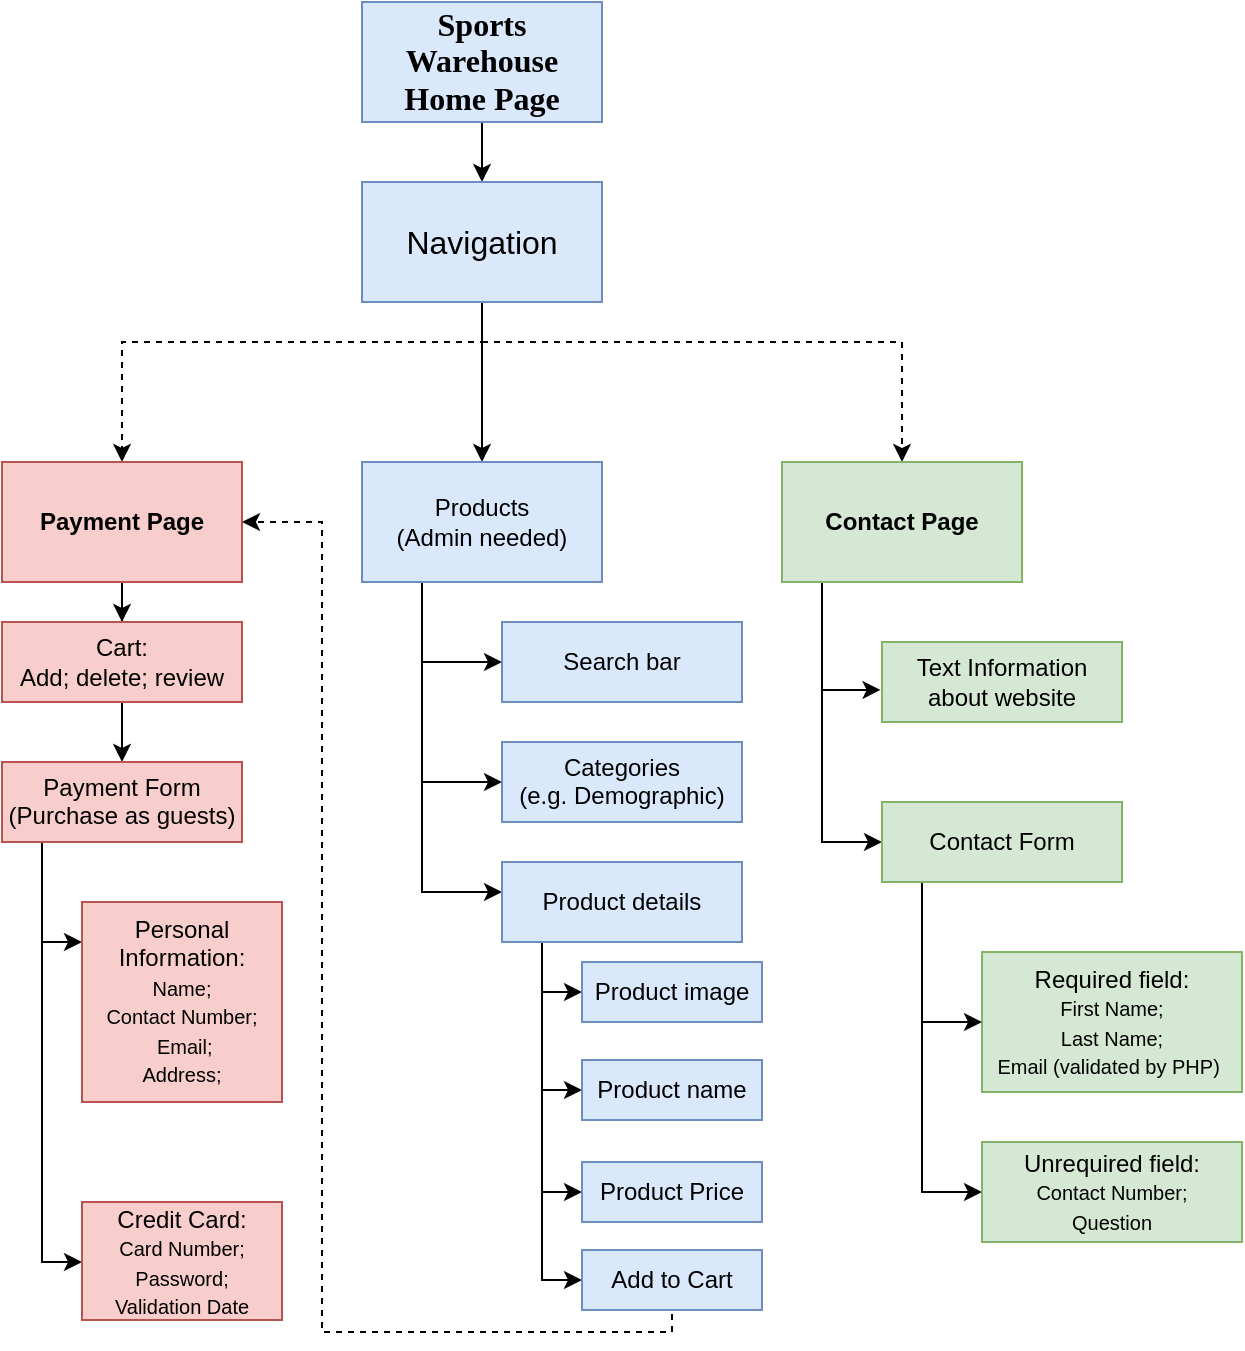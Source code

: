 <mxfile version="14.4.9" type="device"><diagram id="4R4X7W_NUar3DT08mBTv" name="Page-1"><mxGraphModel dx="544" dy="310" grid="1" gridSize="10" guides="1" tooltips="1" connect="1" arrows="1" fold="1" page="1" pageScale="1" pageWidth="850" pageHeight="1100" math="0" shadow="0"><root><mxCell id="0"/><mxCell id="1" parent="0"/><mxCell id="5uX7skYF0Iftx5qYQ91T-3" value="" style="edgeStyle=orthogonalEdgeStyle;rounded=0;orthogonalLoop=1;jettySize=auto;html=1;" edge="1" parent="1" source="5uX7skYF0Iftx5qYQ91T-1" target="5uX7skYF0Iftx5qYQ91T-2"><mxGeometry relative="1" as="geometry"/></mxCell><mxCell id="5uX7skYF0Iftx5qYQ91T-1" value="&lt;span lang=&quot;EN-AU&quot; style=&quot;font-size: 12.0pt ; line-height: 115% ; font-family: &amp;#34;calibri&amp;#34; , &amp;#34;sans-serif&amp;#34;&quot;&gt;&lt;b&gt;Sports&lt;br&gt;Warehouse&lt;br&gt;Home Page&lt;/b&gt;&lt;br&gt;&lt;/span&gt;" style="rounded=0;whiteSpace=wrap;html=1;fillColor=#dae8fc;strokeColor=#6c8ebf;" vertex="1" parent="1"><mxGeometry x="290" y="40" width="120" height="60" as="geometry"/></mxCell><mxCell id="5uX7skYF0Iftx5qYQ91T-5" value="" style="edgeStyle=orthogonalEdgeStyle;rounded=0;orthogonalLoop=1;jettySize=auto;html=1;" edge="1" parent="1" source="5uX7skYF0Iftx5qYQ91T-2" target="5uX7skYF0Iftx5qYQ91T-4"><mxGeometry relative="1" as="geometry"/></mxCell><mxCell id="5uX7skYF0Iftx5qYQ91T-7" value="" style="edgeStyle=orthogonalEdgeStyle;rounded=0;orthogonalLoop=1;jettySize=auto;html=1;dashed=1;" edge="1" parent="1" target="5uX7skYF0Iftx5qYQ91T-6"><mxGeometry relative="1" as="geometry"><mxPoint x="350" y="210" as="sourcePoint"/><Array as="points"><mxPoint x="350" y="210"/><mxPoint x="560" y="210"/></Array></mxGeometry></mxCell><mxCell id="5uX7skYF0Iftx5qYQ91T-9" value="" style="edgeStyle=orthogonalEdgeStyle;rounded=0;orthogonalLoop=1;jettySize=auto;html=1;dashed=1;" edge="1" parent="1" source="5uX7skYF0Iftx5qYQ91T-2" target="5uX7skYF0Iftx5qYQ91T-8"><mxGeometry relative="1" as="geometry"><Array as="points"><mxPoint x="350" y="210"/><mxPoint x="170" y="210"/></Array></mxGeometry></mxCell><mxCell id="5uX7skYF0Iftx5qYQ91T-2" value="&lt;font face=&quot;calibri, sans-serif&quot;&gt;&lt;span style=&quot;font-size: 16px&quot;&gt;Navigation&lt;/span&gt;&lt;/font&gt;" style="rounded=0;whiteSpace=wrap;html=1;fillColor=#dae8fc;strokeColor=#6c8ebf;" vertex="1" parent="1"><mxGeometry x="290" y="130" width="120" height="60" as="geometry"/></mxCell><mxCell id="5uX7skYF0Iftx5qYQ91T-12" value="" style="edgeStyle=orthogonalEdgeStyle;rounded=0;orthogonalLoop=1;jettySize=auto;html=1;entryX=0;entryY=0.5;entryDx=0;entryDy=0;" edge="1" parent="1" source="5uX7skYF0Iftx5qYQ91T-4" target="5uX7skYF0Iftx5qYQ91T-11"><mxGeometry relative="1" as="geometry"><Array as="points"><mxPoint x="320" y="430"/></Array></mxGeometry></mxCell><mxCell id="5uX7skYF0Iftx5qYQ91T-27" value="" style="edgeStyle=orthogonalEdgeStyle;rounded=0;orthogonalLoop=1;jettySize=auto;html=1;" edge="1" parent="1" source="5uX7skYF0Iftx5qYQ91T-4" target="5uX7skYF0Iftx5qYQ91T-26"><mxGeometry relative="1" as="geometry"><Array as="points"><mxPoint x="320" y="370"/></Array></mxGeometry></mxCell><mxCell id="5uX7skYF0Iftx5qYQ91T-4" value="Products&lt;br&gt;(Admin needed)" style="whiteSpace=wrap;html=1;rounded=0;fillColor=#dae8fc;strokeColor=#6c8ebf;" vertex="1" parent="1"><mxGeometry x="290" y="270" width="120" height="60" as="geometry"/></mxCell><mxCell id="5uX7skYF0Iftx5qYQ91T-34" value="" style="edgeStyle=orthogonalEdgeStyle;rounded=0;orthogonalLoop=1;jettySize=auto;html=1;" edge="1" parent="1" source="5uX7skYF0Iftx5qYQ91T-6" target="5uX7skYF0Iftx5qYQ91T-33"><mxGeometry relative="1" as="geometry"><Array as="points"><mxPoint x="520" y="460"/></Array></mxGeometry></mxCell><mxCell id="5uX7skYF0Iftx5qYQ91T-36" value="" style="edgeStyle=orthogonalEdgeStyle;rounded=0;orthogonalLoop=1;jettySize=auto;html=1;entryX=-0.006;entryY=0.599;entryDx=0;entryDy=0;entryPerimeter=0;" edge="1" parent="1" source="5uX7skYF0Iftx5qYQ91T-6" target="5uX7skYF0Iftx5qYQ91T-35"><mxGeometry relative="1" as="geometry"><Array as="points"><mxPoint x="520" y="384"/></Array></mxGeometry></mxCell><mxCell id="5uX7skYF0Iftx5qYQ91T-6" value="&lt;b&gt;Contact Page&lt;/b&gt;" style="whiteSpace=wrap;html=1;rounded=0;fillColor=#d5e8d4;strokeColor=#82b366;" vertex="1" parent="1"><mxGeometry x="500" y="270" width="120" height="60" as="geometry"/></mxCell><mxCell id="5uX7skYF0Iftx5qYQ91T-40" value="" style="edgeStyle=orthogonalEdgeStyle;rounded=0;orthogonalLoop=1;jettySize=auto;html=1;entryX=0.5;entryY=0;entryDx=0;entryDy=0;" edge="1" parent="1" source="5uX7skYF0Iftx5qYQ91T-8" target="5uX7skYF0Iftx5qYQ91T-38"><mxGeometry relative="1" as="geometry"/></mxCell><mxCell id="5uX7skYF0Iftx5qYQ91T-8" value="&lt;b&gt;Payment Page&lt;/b&gt;" style="whiteSpace=wrap;html=1;rounded=0;fillColor=#f8cecc;strokeColor=#b85450;" vertex="1" parent="1"><mxGeometry x="110" y="270" width="120" height="60" as="geometry"/></mxCell><mxCell id="5uX7skYF0Iftx5qYQ91T-14" value="" style="edgeStyle=orthogonalEdgeStyle;rounded=0;orthogonalLoop=1;jettySize=auto;html=1;" edge="1" parent="1" target="5uX7skYF0Iftx5qYQ91T-13"><mxGeometry relative="1" as="geometry"><mxPoint x="320" y="390" as="sourcePoint"/><Array as="points"><mxPoint x="320" y="390"/><mxPoint x="320" y="485"/></Array></mxGeometry></mxCell><mxCell id="5uX7skYF0Iftx5qYQ91T-11" value="Categories&lt;br&gt;(e.g.&amp;nbsp;&lt;span lang=&quot;EN-AU&quot; style=&quot;line-height: 115%&quot;&gt;&lt;font style=&quot;font-size: 12px&quot;&gt;Demographic)&lt;/font&gt;&lt;/span&gt;" style="whiteSpace=wrap;html=1;rounded=0;strokeColor=#6c8ebf;fillColor=#dae8fc;" vertex="1" parent="1"><mxGeometry x="360" y="410" width="120" height="40" as="geometry"/></mxCell><mxCell id="5uX7skYF0Iftx5qYQ91T-16" value="" style="edgeStyle=orthogonalEdgeStyle;rounded=0;orthogonalLoop=1;jettySize=auto;html=1;entryX=0;entryY=0.5;entryDx=0;entryDy=0;" edge="1" parent="1" source="5uX7skYF0Iftx5qYQ91T-13" target="5uX7skYF0Iftx5qYQ91T-15"><mxGeometry relative="1" as="geometry"><Array as="points"><mxPoint x="380" y="584"/></Array></mxGeometry></mxCell><mxCell id="5uX7skYF0Iftx5qYQ91T-50" value="" style="edgeStyle=orthogonalEdgeStyle;rounded=0;orthogonalLoop=1;jettySize=auto;html=1;" edge="1" parent="1" source="5uX7skYF0Iftx5qYQ91T-13" target="5uX7skYF0Iftx5qYQ91T-49"><mxGeometry relative="1" as="geometry"><Array as="points"><mxPoint x="380" y="535"/></Array></mxGeometry></mxCell><mxCell id="5uX7skYF0Iftx5qYQ91T-13" value="Product details" style="whiteSpace=wrap;html=1;rounded=0;strokeColor=#6c8ebf;fillColor=#dae8fc;" vertex="1" parent="1"><mxGeometry x="360" y="470" width="120" height="40" as="geometry"/></mxCell><mxCell id="5uX7skYF0Iftx5qYQ91T-18" value="" style="edgeStyle=orthogonalEdgeStyle;rounded=0;orthogonalLoop=1;jettySize=auto;html=1;entryX=0;entryY=0.5;entryDx=0;entryDy=0;" edge="1" parent="1" target="5uX7skYF0Iftx5qYQ91T-17"><mxGeometry relative="1" as="geometry"><mxPoint x="380" y="570" as="sourcePoint"/><Array as="points"><mxPoint x="380" y="575"/><mxPoint x="380" y="625"/></Array></mxGeometry></mxCell><mxCell id="5uX7skYF0Iftx5qYQ91T-15" value="Product name" style="whiteSpace=wrap;html=1;rounded=0;strokeColor=#6c8ebf;fillColor=#dae8fc;" vertex="1" parent="1"><mxGeometry x="400" y="569" width="90" height="30" as="geometry"/></mxCell><mxCell id="5uX7skYF0Iftx5qYQ91T-20" value="" style="edgeStyle=orthogonalEdgeStyle;rounded=0;orthogonalLoop=1;jettySize=auto;html=1;" edge="1" parent="1" target="5uX7skYF0Iftx5qYQ91T-19"><mxGeometry relative="1" as="geometry"><mxPoint x="380" y="610" as="sourcePoint"/><Array as="points"><mxPoint x="380" y="679"/></Array></mxGeometry></mxCell><mxCell id="5uX7skYF0Iftx5qYQ91T-17" value="Product Price" style="whiteSpace=wrap;html=1;rounded=0;strokeColor=#6c8ebf;fillColor=#dae8fc;" vertex="1" parent="1"><mxGeometry x="400" y="620" width="90" height="30" as="geometry"/></mxCell><mxCell id="5uX7skYF0Iftx5qYQ91T-43" value="" style="edgeStyle=orthogonalEdgeStyle;rounded=0;orthogonalLoop=1;jettySize=auto;html=1;entryX=1;entryY=0.5;entryDx=0;entryDy=0;dashed=1;" edge="1" parent="1" target="5uX7skYF0Iftx5qYQ91T-8"><mxGeometry relative="1" as="geometry"><mxPoint x="445" y="690" as="sourcePoint"/><mxPoint x="260" y="300" as="targetPoint"/><Array as="points"><mxPoint x="445" y="705"/><mxPoint x="270" y="705"/><mxPoint x="270" y="300"/></Array></mxGeometry></mxCell><mxCell id="5uX7skYF0Iftx5qYQ91T-19" value="Add to Cart" style="whiteSpace=wrap;html=1;rounded=0;strokeColor=#6c8ebf;fillColor=#dae8fc;" vertex="1" parent="1"><mxGeometry x="400" y="664" width="90" height="30" as="geometry"/></mxCell><mxCell id="5uX7skYF0Iftx5qYQ91T-26" value="Search bar" style="whiteSpace=wrap;html=1;rounded=0;strokeColor=#6c8ebf;fillColor=#dae8fc;" vertex="1" parent="1"><mxGeometry x="360" y="350" width="120" height="40" as="geometry"/></mxCell><mxCell id="5uX7skYF0Iftx5qYQ91T-32" value="" style="edgeStyle=orthogonalEdgeStyle;rounded=0;orthogonalLoop=1;jettySize=auto;html=1;entryX=0;entryY=0.5;entryDx=0;entryDy=0;exitX=0.424;exitY=0.996;exitDx=0;exitDy=0;exitPerimeter=0;" edge="1" parent="1" source="5uX7skYF0Iftx5qYQ91T-33" target="5uX7skYF0Iftx5qYQ91T-31"><mxGeometry relative="1" as="geometry"><mxPoint x="560" y="390" as="sourcePoint"/><Array as="points"><mxPoint x="570" y="480"/><mxPoint x="570" y="635"/></Array></mxGeometry></mxCell><mxCell id="5uX7skYF0Iftx5qYQ91T-28" value="Required field:&lt;br&gt;&lt;font style=&quot;font-size: 10px&quot;&gt;First Name;&lt;br&gt;Last Name;&lt;br&gt;Email (validated by PHP)&lt;/font&gt;&amp;nbsp;" style="whiteSpace=wrap;html=1;rounded=0;strokeColor=#82b366;fillColor=#d5e8d4;" vertex="1" parent="1"><mxGeometry x="600" y="515" width="130" height="70" as="geometry"/></mxCell><mxCell id="5uX7skYF0Iftx5qYQ91T-30" style="edgeStyle=orthogonalEdgeStyle;rounded=0;orthogonalLoop=1;jettySize=auto;html=1;exitX=0.5;exitY=1;exitDx=0;exitDy=0;" edge="1" parent="1" source="5uX7skYF0Iftx5qYQ91T-28" target="5uX7skYF0Iftx5qYQ91T-28"><mxGeometry relative="1" as="geometry"/></mxCell><mxCell id="5uX7skYF0Iftx5qYQ91T-31" value="&lt;font&gt;&lt;font style=&quot;font-size: 12px&quot;&gt;Unrequired field:&lt;/font&gt;&lt;br&gt;&lt;span style=&quot;font-size: 10px&quot;&gt;Contact Number;&lt;/span&gt;&lt;br&gt;&lt;span style=&quot;font-size: 10px&quot;&gt;Question&lt;/span&gt;&lt;/font&gt;" style="whiteSpace=wrap;html=1;rounded=0;strokeColor=#82b366;fillColor=#d5e8d4;" vertex="1" parent="1"><mxGeometry x="600" y="610" width="130" height="50" as="geometry"/></mxCell><mxCell id="5uX7skYF0Iftx5qYQ91T-37" value="" style="edgeStyle=orthogonalEdgeStyle;rounded=0;orthogonalLoop=1;jettySize=auto;html=1;entryX=0;entryY=0.5;entryDx=0;entryDy=0;" edge="1" parent="1" source="5uX7skYF0Iftx5qYQ91T-33" target="5uX7skYF0Iftx5qYQ91T-28"><mxGeometry relative="1" as="geometry"><Array as="points"><mxPoint x="570" y="550"/></Array></mxGeometry></mxCell><mxCell id="5uX7skYF0Iftx5qYQ91T-33" value="Contact Form" style="whiteSpace=wrap;html=1;rounded=0;strokeColor=#82b366;fillColor=#d5e8d4;" vertex="1" parent="1"><mxGeometry x="550" y="440" width="120" height="40" as="geometry"/></mxCell><mxCell id="5uX7skYF0Iftx5qYQ91T-35" value="Text Information about website" style="whiteSpace=wrap;html=1;rounded=0;strokeColor=#82b366;fillColor=#d5e8d4;" vertex="1" parent="1"><mxGeometry x="550" y="360" width="120" height="40" as="geometry"/></mxCell><mxCell id="5uX7skYF0Iftx5qYQ91T-41" value="" style="edgeStyle=orthogonalEdgeStyle;rounded=0;orthogonalLoop=1;jettySize=auto;html=1;" edge="1" parent="1" source="5uX7skYF0Iftx5qYQ91T-38" target="5uX7skYF0Iftx5qYQ91T-39"><mxGeometry relative="1" as="geometry"/></mxCell><mxCell id="5uX7skYF0Iftx5qYQ91T-38" value="Cart:&lt;br&gt;Add; delete; review" style="whiteSpace=wrap;html=1;rounded=0;strokeColor=#b85450;fillColor=#f8cecc;" vertex="1" parent="1"><mxGeometry x="110" y="350" width="120" height="40" as="geometry"/></mxCell><mxCell id="5uX7skYF0Iftx5qYQ91T-45" value="" style="edgeStyle=orthogonalEdgeStyle;rounded=0;orthogonalLoop=1;jettySize=auto;html=1;" edge="1" parent="1" source="5uX7skYF0Iftx5qYQ91T-39" target="5uX7skYF0Iftx5qYQ91T-44"><mxGeometry relative="1" as="geometry"><Array as="points"><mxPoint x="130" y="510"/></Array></mxGeometry></mxCell><mxCell id="5uX7skYF0Iftx5qYQ91T-39" value="Payment Form&lt;br&gt;(&lt;font style=&quot;font-size: 12px&quot;&gt;&lt;span lang=&quot;EN-AU&quot; style=&quot;line-height: 115%&quot;&gt;Purchase as&amp;nbsp;&lt;/span&gt;guests&lt;/font&gt;)" style="whiteSpace=wrap;html=1;rounded=0;strokeColor=#b85450;fillColor=#f8cecc;" vertex="1" parent="1"><mxGeometry x="110" y="420" width="120" height="40" as="geometry"/></mxCell><mxCell id="5uX7skYF0Iftx5qYQ91T-47" value="" style="edgeStyle=orthogonalEdgeStyle;rounded=0;orthogonalLoop=1;jettySize=auto;html=1;" edge="1" parent="1" target="5uX7skYF0Iftx5qYQ91T-46"><mxGeometry relative="1" as="geometry"><mxPoint x="130" y="510" as="sourcePoint"/><Array as="points"><mxPoint x="130" y="670"/></Array></mxGeometry></mxCell><mxCell id="5uX7skYF0Iftx5qYQ91T-44" value="Personal&lt;br&gt;Information:&lt;br&gt;&lt;font style=&quot;font-size: 10px&quot;&gt;Name;&lt;/font&gt;&lt;br&gt;&lt;span lang=&quot;EN-AU&quot; style=&quot;line-height: 115%&quot;&gt;&lt;font style=&quot;font-size: 10px&quot;&gt;Contact Number;&lt;br&gt;&amp;nbsp;Email; &lt;br&gt;Address;&lt;br&gt;&lt;/font&gt;&lt;/span&gt;" style="whiteSpace=wrap;html=1;rounded=0;strokeColor=#b85450;fillColor=#f8cecc;" vertex="1" parent="1"><mxGeometry x="150" y="490" width="100" height="100" as="geometry"/></mxCell><mxCell id="5uX7skYF0Iftx5qYQ91T-46" value="Credit Card:&lt;br&gt;&lt;font style=&quot;font-size: 10px&quot;&gt;Card Number;&lt;br&gt;Password;&lt;br&gt;Validation Date&lt;/font&gt;" style="whiteSpace=wrap;html=1;rounded=0;strokeColor=#b85450;fillColor=#f8cecc;" vertex="1" parent="1"><mxGeometry x="150" y="640" width="100" height="59" as="geometry"/></mxCell><mxCell id="5uX7skYF0Iftx5qYQ91T-49" value="Product image" style="whiteSpace=wrap;html=1;rounded=0;strokeColor=#6c8ebf;fillColor=#dae8fc;" vertex="1" parent="1"><mxGeometry x="400" y="520" width="90" height="30" as="geometry"/></mxCell></root></mxGraphModel></diagram></mxfile>